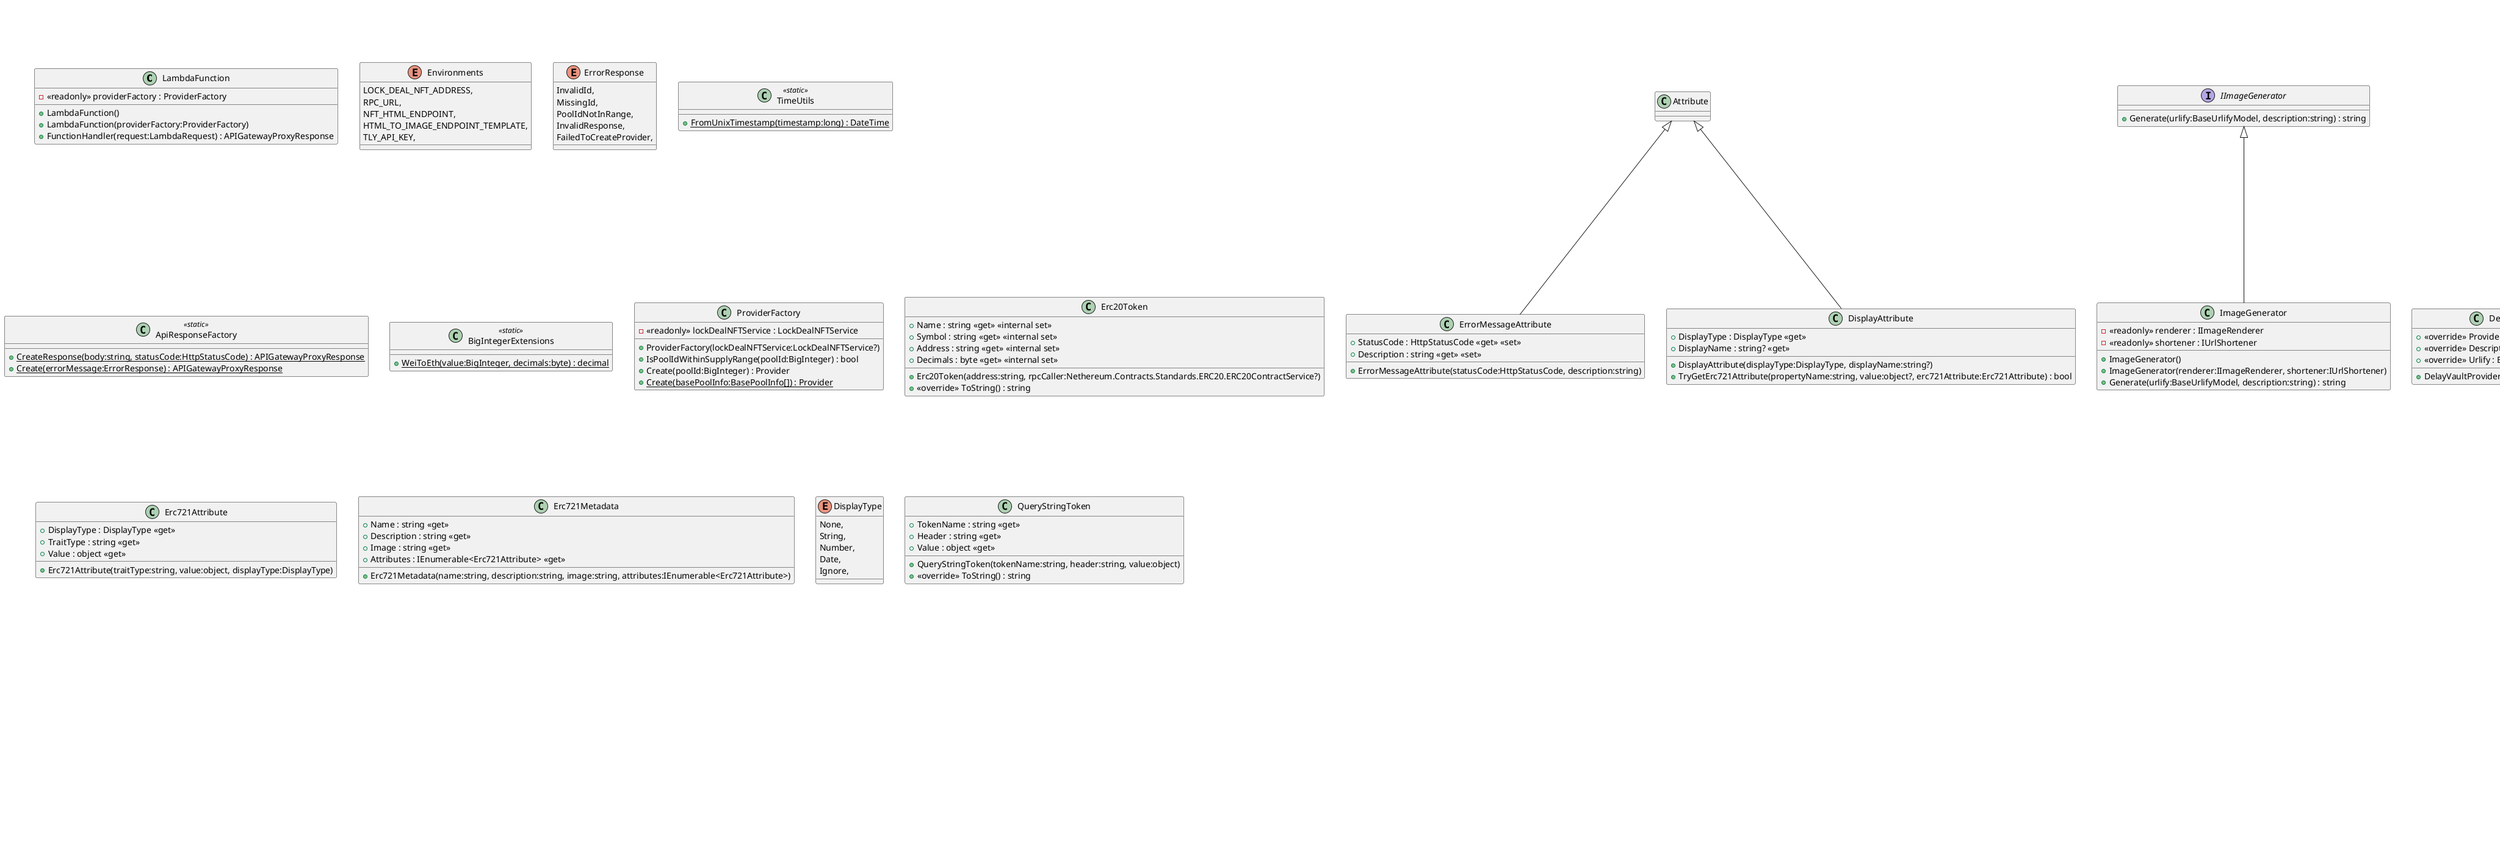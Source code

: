 @startuml
class LambdaFunction {
    - <<readonly>> providerFactory : ProviderFactory
    + LambdaFunction()
    + LambdaFunction(providerFactory:ProviderFactory)
    + FunctionHandler(request:LambdaRequest) : APIGatewayProxyResponse
}
enum Environments {
    LOCK_DEAL_NFT_ADDRESS,
    RPC_URL,
    NFT_HTML_ENDPOINT,
    HTML_TO_IMAGE_ENDPOINT_TEMPLATE,
    TLY_API_KEY,
}
class ErrorMessageAttribute {
    + StatusCode : HttpStatusCode <<get>> <<set>>
    + Description : string <<get>> <<set>>
    + ErrorMessageAttribute(statusCode:HttpStatusCode, description:string)
}
Attribute <|-- ErrorMessageAttribute
enum ErrorResponse {
    InvalidId,
    MissingId,
    PoolIdNotInRange,
    InvalidResponse,
    FailedToCreateProvider,
}
class TimeUtils <<static>> {
    + {static} FromUnixTimestamp(timestamp:long) : DateTime
}
class ApiResponseFactory <<static>> {
    + {static} CreateResponse(body:string, statusCode:HttpStatusCode) : APIGatewayProxyResponse
    + {static} Create(errorMessage:ErrorResponse) : APIGatewayProxyResponse
}
class DisplayAttribute {
    + DisplayType : DisplayType <<get>>
    + DisplayName : string? <<get>>
    + DisplayAttribute(displayType:DisplayType, displayName:string?)
    + TryGetErc721Attribute(propertyName:string, value:object?, erc721Attribute:Erc721Attribute) : bool
}
Attribute <|-- DisplayAttribute
class BigIntegerExtensions <<static>> {
    + {static} WeiToEth(value:BigInteger, decimals:byte) : decimal
}
interface IImageGenerator {
    + Generate(urlify:BaseUrlifyModel, description:string) : string
}
class ImageGenerator {
    - <<readonly>> renderer : IImageRenderer
    - <<readonly>> shortener : IUrlShortener
    + ImageGenerator()
    + ImageGenerator(renderer:IImageRenderer, shortener:IUrlShortener)
    + Generate(urlify:BaseUrlifyModel, description:string) : string
}
IImageGenerator <|-- ImageGenerator
class ProviderFactory {
    - <<readonly>> lockDealNFTService : LockDealNFTService
    + ProviderFactory(lockDealNFTService:LockDealNFTService?)
    + IsPoolIdWithinSupplyRange(poolId:BigInteger) : bool
    + Create(poolId:BigInteger) : Provider
    + {static} Create(basePoolInfo:BasePoolInfo[]) : Provider
}
abstract class Provider {
    - <<readonly>> imageGenerator : IImageGenerator
    + {abstract} ProviderName : string <<get>>
    + <<virtual>> LeftAmount : decimal <<get>>
    + <<virtual>> Collection : BigInteger <<get>>
    + <<virtual>> Token : Erc20Token <<get>>
    + PoolInfo : BasePoolInfo <<get>>
    + {abstract} Description : string <<get>>
    + {abstract} Urlify : BaseUrlifyModel <<get>>
    + <<virtual>> Attributes : IEnumerable<Erc721Attribute> <<get>>
    # Provider(basePoolInfo:BasePoolInfo[])
    + GetJsonErc721Metadata() : string
    - GetErc721Metadata() : Erc721Metadata
    - GetDescription() : string
    - IsFullyWithdrawn(nftAddress:string) : bool
    - IsFullyRefunded(nftAddress:string) : bool
}
class Erc20Token {
    + Name : string <<get>> <<internal set>>
    + Symbol : string <<get>> <<internal set>>
    + Address : string <<get>> <<internal set>>
    + Decimals : byte <<get>> <<internal set>>
    + Erc20Token(address:string, rpcCaller:Nethereum.Contracts.Standards.ERC20.ERC20ContractService?)
    + <<override>> ToString() : string
}
class Erc721Attribute {
    + DisplayType : DisplayType <<get>>
    + TraitType : string <<get>>
    + Value : object <<get>>
    + Erc721Attribute(traitType:string, value:object, displayType:DisplayType)
}
class Erc721Metadata {
    + Name : string <<get>>
    + Description : string <<get>>
    + Image : string <<get>>
    + Attributes : IEnumerable<Erc721Attribute> <<get>>
    + Erc721Metadata(name:string, description:string, image:string, attributes:IEnumerable<Erc721Attribute>)
}
class LambdaRequest {
    - ParsePoolId(poolId:BigInteger) : ErrorResponse?
    + PoolIdToProvider(providerFactory:ProviderFactory, provider:Provider?) : ErrorResponse?
}
APIGatewayProxyRequest <|-- LambdaRequest
enum DisplayType {
    None,
    String,
    Number,
    Date,
    Ignore,
}
class PoolInfo <<sealed>> {
    + Erc20Token : Erc20Token <<get>>
    + LeftAmount : decimal <<get>>
    + PoolInfo(poolInfo:BasePoolInfo)
}
BasePoolInfo <|-- PoolInfo
interface IUrlShortener {
    + Shorten(url:string, description:string) : string
}
class UrlShortener {
    - <<readonly>> context : TlyContext
    + UrlShortener()
    + UrlShortener(context:TlyContext)
    + Shorten(url:string, description:string) : string
}
IUrlShortener <|-- UrlShortener
class ImageRenderer {
    + RenderImage(url:string) : string
}
IImageRenderer <|-- ImageRenderer
interface IImageRenderer {
    + RenderImage(url:string) : string
}
class BaseUrlifyModel {
    + Name : string <<get>> <<set>>
    + Id : BigInteger <<get>> <<set>>
    + Token : QueryStringToken <<get>> <<set>>
    + BaseUrlifyModel(poolInfo:BasePoolInfo)
    + BaseUrlifyModel(poolInfo:PoolInfo)
}
Urlify <|-- BaseUrlifyModel
class DelayVaultProvider {
    + <<override>> ProviderName : string <<get>>
    + <<override>> Description : string <<get>>
    + <<override>> Urlify : BaseUrlifyModel <<get>>
    + DelayVaultProvider(basePoolInfo:BasePoolInfo[])
}
Provider <|-- DelayVaultProvider
class DealProvider {
    + <<override>> ToString() : string
    + <<override>> ProviderName : string <<get>>
    + <<override>> Description : string <<get>>
    + <<override>> Urlify : BaseUrlifyModel <<get>>
    + DealProvider(basePoolInfos:BasePoolInfo[])
    + DealProvider(basePoolInfo:BasePoolInfo)
}
Provider <|-- DealProvider
class TimedDealProvider {
    + <<override>> ToString() : string
    + <<override>> ProviderName : string <<get>>
    + <<override>> Description : string <<get>>
    + StartAmount : decimal <<get>>
    + FinishTime : uint <<get>>
    + FinishDateTime : DateTime <<get>>
    + <<override>> Urlify : BaseUrlifyModel <<get>>
    + TimedDealProvider(basePoolInfo:BasePoolInfo[])
}
LockDealProvider <|-- TimedDealProvider
class LockDealProvider {
    + <<override>> ToString() : string
    + <<override>> ProviderName : string <<get>>
    + <<override>> Description : string <<get>>
    + StartTime : uint <<get>>
    + StartDateTime : DateTime <<get>>
    + <<override>> Urlify : BaseUrlifyModel <<get>>
    + LockDealProvider(basePoolInfo:BasePoolInfo[])
}
DealProvider <|-- LockDealProvider
class CollateralProvider {
    + <<override>> ProviderName : string <<get>>
    + <<override>> Description : string <<get>>
    + <<override>> Urlify : BaseUrlifyModel <<get>>
    + MainCoin : Erc20Token <<get>>
    + MainCoinCollection : BigInteger <<get>>
    + <<override>> Collection : BigInteger <<get>>
    + <<override>> LeftAmount : decimal <<get>>
    + MainCoinCollectorAmount : decimal <<get>>
    + TokenCollectorAmount : decimal <<get>>
    + MainCoinHolderAmount : decimal <<get>>
    + FinishTimestamp : uint <<get>>
    <<internal>> FinishTime : DateTime <<get>>
    <<internal>> SubProvider : Dictionary<CollateralType,DealProvider> <<get>>
    + CollateralProvider(basePoolInfo:BasePoolInfo)
    + CollateralProvider(basePoolInfo:BasePoolInfo[])
}
enum CollateralType {
    MainCoinCollector= 1,
    TokenCollector= 2,
    MainCoinHolder= 3,
}
Provider <|-- CollateralProvider
CollateralProvider +-- CollateralType
class RefundProvider {
    + <<override>> ProviderName : string <<get>>
    + <<override>> Description : string <<get>>
    + <<override>> Urlify : BaseUrlifyModel <<get>>
    + SubProvider : Provider <<get>>
    + CollateralProvider : CollateralProvider <<get>>
    + Rate : decimal <<get>>
    + MainCoinAmount : decimal <<get>>
    + MainCoinCollection : BigInteger <<get>>
    + SubProviderName : string <<get>>
    + RefundProvider(basePoolInfo:BasePoolInfo[])
}
Provider <|-- RefundProvider
class DelayVaultUrlifyModel {
    + DelayVaultUrlifyModel(poolInfo:BasePoolInfo)
}
BaseUrlifyModel <|-- DelayVaultUrlifyModel
class LockDealUrlifyModel {
    + StartTime : string <<get>> <<set>>
    + LockDealUrlifyModel(poolInfo:BasePoolInfo)
}
DealUrlifyModel <|-- LockDealUrlifyModel
class DealUrlifyModel {
    + DealUrlifyModel(poolInfo:BasePoolInfo)
}
BaseUrlifyModel <|-- DealUrlifyModel
class TimedDealUrlifyModel {
    + FinishTime : string <<get>> <<set>>
    + TimedDealUrlifyModel(poolInfo:BasePoolInfo)
}
LockDealUrlifyModel <|-- TimedDealUrlifyModel
class RefundUrlifyModel {
    + RefundUrlifyModel(poolInfo:BasePoolInfo)
}
BaseUrlifyModel <|-- RefundUrlifyModel
class CollateralUrlifyModel {
    + CollateralUrlifyModel(poolInfo:BasePoolInfo)
}
BaseUrlifyModel <|-- CollateralUrlifyModel
class QueryStringToken {
    + TokenName : string <<get>>
    + Header : string <<get>>
    + Value : object <<get>>
    + QueryStringToken(tokenName:string, header:string, value:object)
    + <<override>> ToString() : string
}
@enduml

